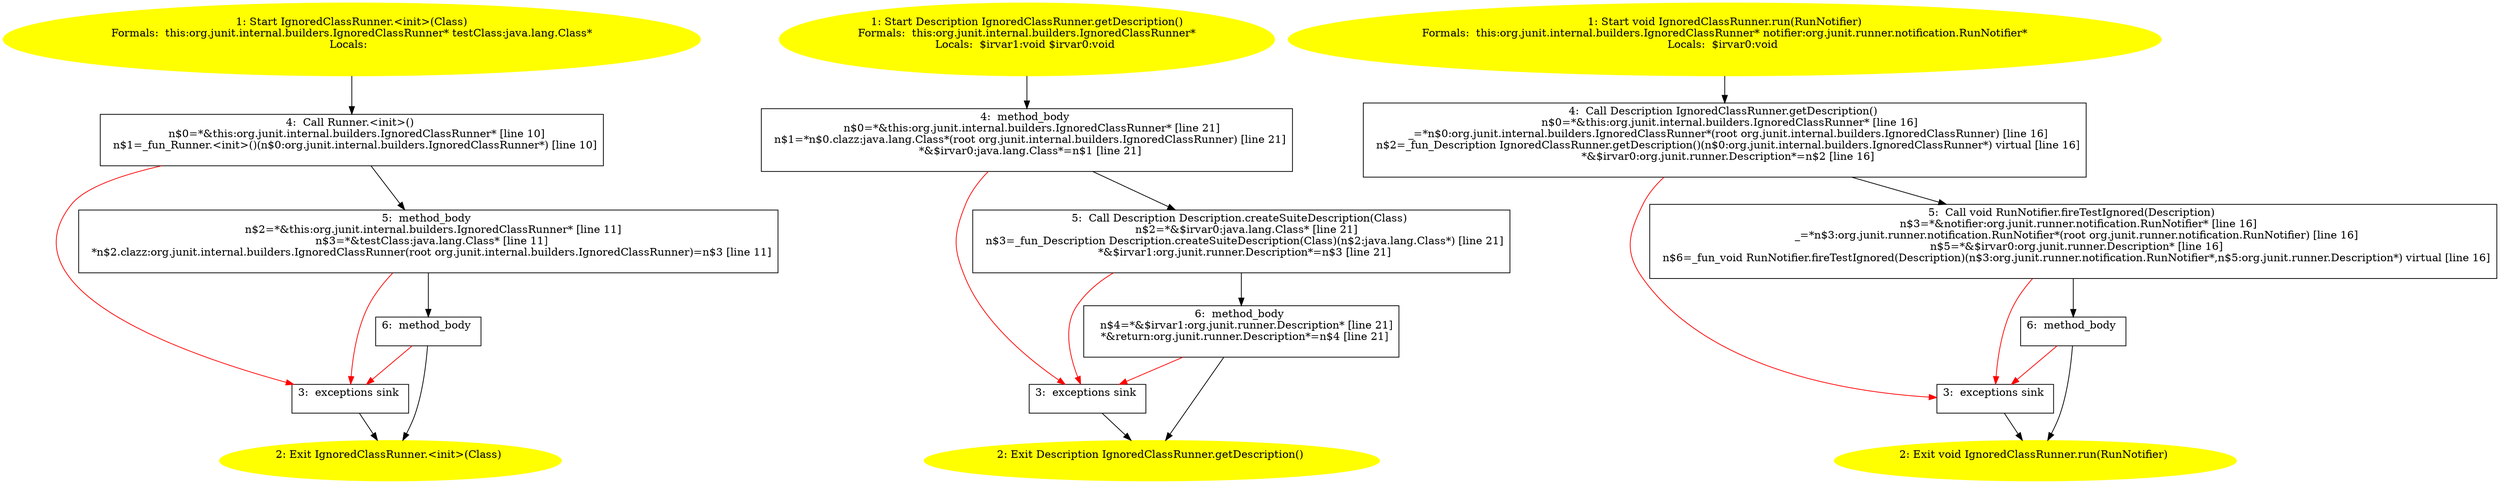 /* @generated */
digraph cfg {
"org.junit.internal.builders.IgnoredClassRunner.<init>(java.lang.Class).6704eaccb1dc1c913d5a2265f39c6b06_1" [label="1: Start IgnoredClassRunner.<init>(Class)\nFormals:  this:org.junit.internal.builders.IgnoredClassRunner* testClass:java.lang.Class*\nLocals:  \n  " color=yellow style=filled]
	

	 "org.junit.internal.builders.IgnoredClassRunner.<init>(java.lang.Class).6704eaccb1dc1c913d5a2265f39c6b06_1" -> "org.junit.internal.builders.IgnoredClassRunner.<init>(java.lang.Class).6704eaccb1dc1c913d5a2265f39c6b06_4" ;
"org.junit.internal.builders.IgnoredClassRunner.<init>(java.lang.Class).6704eaccb1dc1c913d5a2265f39c6b06_2" [label="2: Exit IgnoredClassRunner.<init>(Class) \n  " color=yellow style=filled]
	

"org.junit.internal.builders.IgnoredClassRunner.<init>(java.lang.Class).6704eaccb1dc1c913d5a2265f39c6b06_3" [label="3:  exceptions sink \n  " shape="box"]
	

	 "org.junit.internal.builders.IgnoredClassRunner.<init>(java.lang.Class).6704eaccb1dc1c913d5a2265f39c6b06_3" -> "org.junit.internal.builders.IgnoredClassRunner.<init>(java.lang.Class).6704eaccb1dc1c913d5a2265f39c6b06_2" ;
"org.junit.internal.builders.IgnoredClassRunner.<init>(java.lang.Class).6704eaccb1dc1c913d5a2265f39c6b06_4" [label="4:  Call Runner.<init>() \n   n$0=*&this:org.junit.internal.builders.IgnoredClassRunner* [line 10]\n  n$1=_fun_Runner.<init>()(n$0:org.junit.internal.builders.IgnoredClassRunner*) [line 10]\n " shape="box"]
	

	 "org.junit.internal.builders.IgnoredClassRunner.<init>(java.lang.Class).6704eaccb1dc1c913d5a2265f39c6b06_4" -> "org.junit.internal.builders.IgnoredClassRunner.<init>(java.lang.Class).6704eaccb1dc1c913d5a2265f39c6b06_5" ;
	 "org.junit.internal.builders.IgnoredClassRunner.<init>(java.lang.Class).6704eaccb1dc1c913d5a2265f39c6b06_4" -> "org.junit.internal.builders.IgnoredClassRunner.<init>(java.lang.Class).6704eaccb1dc1c913d5a2265f39c6b06_3" [color="red" ];
"org.junit.internal.builders.IgnoredClassRunner.<init>(java.lang.Class).6704eaccb1dc1c913d5a2265f39c6b06_5" [label="5:  method_body \n   n$2=*&this:org.junit.internal.builders.IgnoredClassRunner* [line 11]\n  n$3=*&testClass:java.lang.Class* [line 11]\n  *n$2.clazz:org.junit.internal.builders.IgnoredClassRunner(root org.junit.internal.builders.IgnoredClassRunner)=n$3 [line 11]\n " shape="box"]
	

	 "org.junit.internal.builders.IgnoredClassRunner.<init>(java.lang.Class).6704eaccb1dc1c913d5a2265f39c6b06_5" -> "org.junit.internal.builders.IgnoredClassRunner.<init>(java.lang.Class).6704eaccb1dc1c913d5a2265f39c6b06_6" ;
	 "org.junit.internal.builders.IgnoredClassRunner.<init>(java.lang.Class).6704eaccb1dc1c913d5a2265f39c6b06_5" -> "org.junit.internal.builders.IgnoredClassRunner.<init>(java.lang.Class).6704eaccb1dc1c913d5a2265f39c6b06_3" [color="red" ];
"org.junit.internal.builders.IgnoredClassRunner.<init>(java.lang.Class).6704eaccb1dc1c913d5a2265f39c6b06_6" [label="6:  method_body \n  " shape="box"]
	

	 "org.junit.internal.builders.IgnoredClassRunner.<init>(java.lang.Class).6704eaccb1dc1c913d5a2265f39c6b06_6" -> "org.junit.internal.builders.IgnoredClassRunner.<init>(java.lang.Class).6704eaccb1dc1c913d5a2265f39c6b06_2" ;
	 "org.junit.internal.builders.IgnoredClassRunner.<init>(java.lang.Class).6704eaccb1dc1c913d5a2265f39c6b06_6" -> "org.junit.internal.builders.IgnoredClassRunner.<init>(java.lang.Class).6704eaccb1dc1c913d5a2265f39c6b06_3" [color="red" ];
"org.junit.internal.builders.IgnoredClassRunner.getDescription():org.junit.runner.Description.c0cf0b6c769836f11bf67cda9795a4e4_1" [label="1: Start Description IgnoredClassRunner.getDescription()\nFormals:  this:org.junit.internal.builders.IgnoredClassRunner*\nLocals:  $irvar1:void $irvar0:void \n  " color=yellow style=filled]
	

	 "org.junit.internal.builders.IgnoredClassRunner.getDescription():org.junit.runner.Description.c0cf0b6c769836f11bf67cda9795a4e4_1" -> "org.junit.internal.builders.IgnoredClassRunner.getDescription():org.junit.runner.Description.c0cf0b6c769836f11bf67cda9795a4e4_4" ;
"org.junit.internal.builders.IgnoredClassRunner.getDescription():org.junit.runner.Description.c0cf0b6c769836f11bf67cda9795a4e4_2" [label="2: Exit Description IgnoredClassRunner.getDescription() \n  " color=yellow style=filled]
	

"org.junit.internal.builders.IgnoredClassRunner.getDescription():org.junit.runner.Description.c0cf0b6c769836f11bf67cda9795a4e4_3" [label="3:  exceptions sink \n  " shape="box"]
	

	 "org.junit.internal.builders.IgnoredClassRunner.getDescription():org.junit.runner.Description.c0cf0b6c769836f11bf67cda9795a4e4_3" -> "org.junit.internal.builders.IgnoredClassRunner.getDescription():org.junit.runner.Description.c0cf0b6c769836f11bf67cda9795a4e4_2" ;
"org.junit.internal.builders.IgnoredClassRunner.getDescription():org.junit.runner.Description.c0cf0b6c769836f11bf67cda9795a4e4_4" [label="4:  method_body \n   n$0=*&this:org.junit.internal.builders.IgnoredClassRunner* [line 21]\n  n$1=*n$0.clazz:java.lang.Class*(root org.junit.internal.builders.IgnoredClassRunner) [line 21]\n  *&$irvar0:java.lang.Class*=n$1 [line 21]\n " shape="box"]
	

	 "org.junit.internal.builders.IgnoredClassRunner.getDescription():org.junit.runner.Description.c0cf0b6c769836f11bf67cda9795a4e4_4" -> "org.junit.internal.builders.IgnoredClassRunner.getDescription():org.junit.runner.Description.c0cf0b6c769836f11bf67cda9795a4e4_5" ;
	 "org.junit.internal.builders.IgnoredClassRunner.getDescription():org.junit.runner.Description.c0cf0b6c769836f11bf67cda9795a4e4_4" -> "org.junit.internal.builders.IgnoredClassRunner.getDescription():org.junit.runner.Description.c0cf0b6c769836f11bf67cda9795a4e4_3" [color="red" ];
"org.junit.internal.builders.IgnoredClassRunner.getDescription():org.junit.runner.Description.c0cf0b6c769836f11bf67cda9795a4e4_5" [label="5:  Call Description Description.createSuiteDescription(Class) \n   n$2=*&$irvar0:java.lang.Class* [line 21]\n  n$3=_fun_Description Description.createSuiteDescription(Class)(n$2:java.lang.Class*) [line 21]\n  *&$irvar1:org.junit.runner.Description*=n$3 [line 21]\n " shape="box"]
	

	 "org.junit.internal.builders.IgnoredClassRunner.getDescription():org.junit.runner.Description.c0cf0b6c769836f11bf67cda9795a4e4_5" -> "org.junit.internal.builders.IgnoredClassRunner.getDescription():org.junit.runner.Description.c0cf0b6c769836f11bf67cda9795a4e4_6" ;
	 "org.junit.internal.builders.IgnoredClassRunner.getDescription():org.junit.runner.Description.c0cf0b6c769836f11bf67cda9795a4e4_5" -> "org.junit.internal.builders.IgnoredClassRunner.getDescription():org.junit.runner.Description.c0cf0b6c769836f11bf67cda9795a4e4_3" [color="red" ];
"org.junit.internal.builders.IgnoredClassRunner.getDescription():org.junit.runner.Description.c0cf0b6c769836f11bf67cda9795a4e4_6" [label="6:  method_body \n   n$4=*&$irvar1:org.junit.runner.Description* [line 21]\n  *&return:org.junit.runner.Description*=n$4 [line 21]\n " shape="box"]
	

	 "org.junit.internal.builders.IgnoredClassRunner.getDescription():org.junit.runner.Description.c0cf0b6c769836f11bf67cda9795a4e4_6" -> "org.junit.internal.builders.IgnoredClassRunner.getDescription():org.junit.runner.Description.c0cf0b6c769836f11bf67cda9795a4e4_2" ;
	 "org.junit.internal.builders.IgnoredClassRunner.getDescription():org.junit.runner.Description.c0cf0b6c769836f11bf67cda9795a4e4_6" -> "org.junit.internal.builders.IgnoredClassRunner.getDescription():org.junit.runner.Description.c0cf0b6c769836f11bf67cda9795a4e4_3" [color="red" ];
"org.junit.internal.builders.IgnoredClassRunner.run(org.junit.runner.notification.RunNotifier):void.769429bf811dbc679b3c855fc937b1ab_1" [label="1: Start void IgnoredClassRunner.run(RunNotifier)\nFormals:  this:org.junit.internal.builders.IgnoredClassRunner* notifier:org.junit.runner.notification.RunNotifier*\nLocals:  $irvar0:void \n  " color=yellow style=filled]
	

	 "org.junit.internal.builders.IgnoredClassRunner.run(org.junit.runner.notification.RunNotifier):void.769429bf811dbc679b3c855fc937b1ab_1" -> "org.junit.internal.builders.IgnoredClassRunner.run(org.junit.runner.notification.RunNotifier):void.769429bf811dbc679b3c855fc937b1ab_4" ;
"org.junit.internal.builders.IgnoredClassRunner.run(org.junit.runner.notification.RunNotifier):void.769429bf811dbc679b3c855fc937b1ab_2" [label="2: Exit void IgnoredClassRunner.run(RunNotifier) \n  " color=yellow style=filled]
	

"org.junit.internal.builders.IgnoredClassRunner.run(org.junit.runner.notification.RunNotifier):void.769429bf811dbc679b3c855fc937b1ab_3" [label="3:  exceptions sink \n  " shape="box"]
	

	 "org.junit.internal.builders.IgnoredClassRunner.run(org.junit.runner.notification.RunNotifier):void.769429bf811dbc679b3c855fc937b1ab_3" -> "org.junit.internal.builders.IgnoredClassRunner.run(org.junit.runner.notification.RunNotifier):void.769429bf811dbc679b3c855fc937b1ab_2" ;
"org.junit.internal.builders.IgnoredClassRunner.run(org.junit.runner.notification.RunNotifier):void.769429bf811dbc679b3c855fc937b1ab_4" [label="4:  Call Description IgnoredClassRunner.getDescription() \n   n$0=*&this:org.junit.internal.builders.IgnoredClassRunner* [line 16]\n  _=*n$0:org.junit.internal.builders.IgnoredClassRunner*(root org.junit.internal.builders.IgnoredClassRunner) [line 16]\n  n$2=_fun_Description IgnoredClassRunner.getDescription()(n$0:org.junit.internal.builders.IgnoredClassRunner*) virtual [line 16]\n  *&$irvar0:org.junit.runner.Description*=n$2 [line 16]\n " shape="box"]
	

	 "org.junit.internal.builders.IgnoredClassRunner.run(org.junit.runner.notification.RunNotifier):void.769429bf811dbc679b3c855fc937b1ab_4" -> "org.junit.internal.builders.IgnoredClassRunner.run(org.junit.runner.notification.RunNotifier):void.769429bf811dbc679b3c855fc937b1ab_5" ;
	 "org.junit.internal.builders.IgnoredClassRunner.run(org.junit.runner.notification.RunNotifier):void.769429bf811dbc679b3c855fc937b1ab_4" -> "org.junit.internal.builders.IgnoredClassRunner.run(org.junit.runner.notification.RunNotifier):void.769429bf811dbc679b3c855fc937b1ab_3" [color="red" ];
"org.junit.internal.builders.IgnoredClassRunner.run(org.junit.runner.notification.RunNotifier):void.769429bf811dbc679b3c855fc937b1ab_5" [label="5:  Call void RunNotifier.fireTestIgnored(Description) \n   n$3=*&notifier:org.junit.runner.notification.RunNotifier* [line 16]\n  _=*n$3:org.junit.runner.notification.RunNotifier*(root org.junit.runner.notification.RunNotifier) [line 16]\n  n$5=*&$irvar0:org.junit.runner.Description* [line 16]\n  n$6=_fun_void RunNotifier.fireTestIgnored(Description)(n$3:org.junit.runner.notification.RunNotifier*,n$5:org.junit.runner.Description*) virtual [line 16]\n " shape="box"]
	

	 "org.junit.internal.builders.IgnoredClassRunner.run(org.junit.runner.notification.RunNotifier):void.769429bf811dbc679b3c855fc937b1ab_5" -> "org.junit.internal.builders.IgnoredClassRunner.run(org.junit.runner.notification.RunNotifier):void.769429bf811dbc679b3c855fc937b1ab_6" ;
	 "org.junit.internal.builders.IgnoredClassRunner.run(org.junit.runner.notification.RunNotifier):void.769429bf811dbc679b3c855fc937b1ab_5" -> "org.junit.internal.builders.IgnoredClassRunner.run(org.junit.runner.notification.RunNotifier):void.769429bf811dbc679b3c855fc937b1ab_3" [color="red" ];
"org.junit.internal.builders.IgnoredClassRunner.run(org.junit.runner.notification.RunNotifier):void.769429bf811dbc679b3c855fc937b1ab_6" [label="6:  method_body \n  " shape="box"]
	

	 "org.junit.internal.builders.IgnoredClassRunner.run(org.junit.runner.notification.RunNotifier):void.769429bf811dbc679b3c855fc937b1ab_6" -> "org.junit.internal.builders.IgnoredClassRunner.run(org.junit.runner.notification.RunNotifier):void.769429bf811dbc679b3c855fc937b1ab_2" ;
	 "org.junit.internal.builders.IgnoredClassRunner.run(org.junit.runner.notification.RunNotifier):void.769429bf811dbc679b3c855fc937b1ab_6" -> "org.junit.internal.builders.IgnoredClassRunner.run(org.junit.runner.notification.RunNotifier):void.769429bf811dbc679b3c855fc937b1ab_3" [color="red" ];
}
